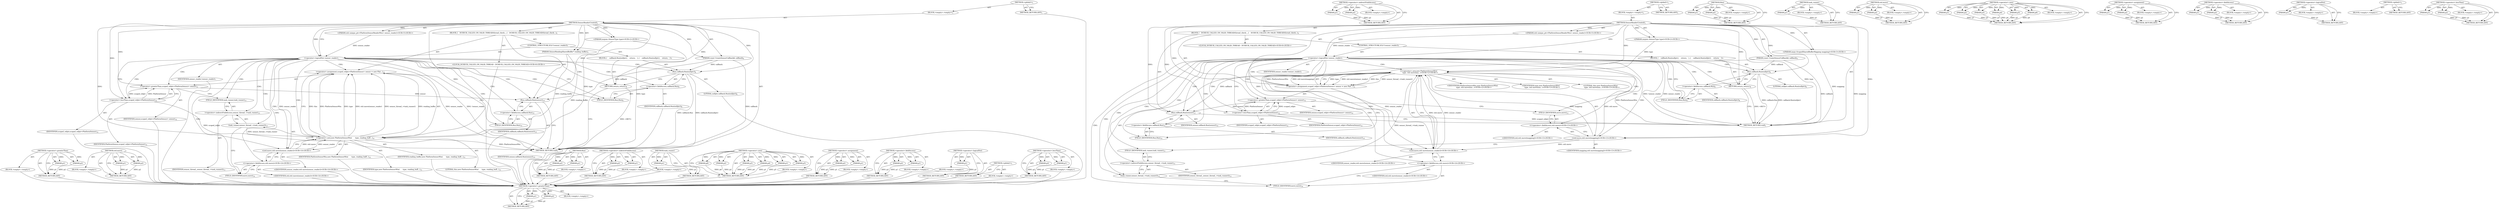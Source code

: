 digraph "&lt;operator&gt;.lessThan" {
vulnerable_102 [label=<(METHOD,&lt;operator&gt;.greaterThan)>];
vulnerable_103 [label=<(PARAM,p1)>];
vulnerable_104 [label=<(PARAM,p2)>];
vulnerable_105 [label=<(BLOCK,&lt;empty&gt;,&lt;empty&gt;)>];
vulnerable_106 [label=<(METHOD_RETURN,ANY)>];
vulnerable_130 [label=<(METHOD,&lt;operator&gt;.indirectFieldAccess)>];
vulnerable_131 [label=<(PARAM,p1)>];
vulnerable_132 [label=<(PARAM,p2)>];
vulnerable_133 [label=<(BLOCK,&lt;empty&gt;,&lt;empty&gt;)>];
vulnerable_134 [label=<(METHOD_RETURN,ANY)>];
vulnerable_6 [label=<(METHOD,&lt;global&gt;)<SUB>1</SUB>>];
vulnerable_7 [label=<(BLOCK,&lt;empty&gt;,&lt;empty&gt;)<SUB>1</SUB>>];
vulnerable_8 [label=<(METHOD,SensorReaderCreated)<SUB>1</SUB>>];
vulnerable_9 [label="<(PARAM,mojom::SensorType type)<SUB>2</SUB>>"];
vulnerable_10 [label="<(PARAM,mojo::ScopedSharedBufferMapping mapping)<SUB>3</SUB>>"];
vulnerable_11 [label=<(PARAM,const CreateSensorCallback&amp; callback)<SUB>4</SUB>>];
vulnerable_12 [label="<(PARAM,std::unique_ptr&lt;PlatformSensorReaderWin&gt; sensor_reader)<SUB>5</SUB>>"];
vulnerable_13 [label=<(BLOCK,{
   DCHECK_CALLED_ON_VALID_THREAD(thread_check...,{
   DCHECK_CALLED_ON_VALID_THREAD(thread_check...)<SUB>5</SUB>>];
vulnerable_14 [label="<(LOCAL,DCHECK_CALLED_ON_VALID_THREAD : DCHECK_CALLED_ON_VALID_THREAD)<SUB>6</SUB>>"];
vulnerable_15 [label=<(CONTROL_STRUCTURE,IF,if (!sensor_reader))<SUB>7</SUB>>];
vulnerable_16 [label=<(&lt;operator&gt;.logicalNot,!sensor_reader)<SUB>7</SUB>>];
vulnerable_17 [label=<(IDENTIFIER,sensor_reader,!sensor_reader)<SUB>7</SUB>>];
vulnerable_18 [label=<(BLOCK,{
    callback.Run(nullptr);
    return;
   },{
    callback.Run(nullptr);
    return;
   })<SUB>7</SUB>>];
vulnerable_19 [label=<(Run,callback.Run(nullptr))<SUB>8</SUB>>];
vulnerable_20 [label=<(&lt;operator&gt;.fieldAccess,callback.Run)<SUB>8</SUB>>];
vulnerable_21 [label=<(IDENTIFIER,callback,callback.Run(nullptr))<SUB>8</SUB>>];
vulnerable_22 [label=<(FIELD_IDENTIFIER,Run,Run)<SUB>8</SUB>>];
vulnerable_23 [label=<(LITERAL,nullptr,callback.Run(nullptr))<SUB>8</SUB>>];
vulnerable_24 [label=<(RETURN,return;,return;)<SUB>9</SUB>>];
vulnerable_25 [label=<(&lt;operator&gt;.assignment,scoped_refptr&lt;PlatformSensor&gt; sensor = new Plat...)<SUB>12</SUB>>];
vulnerable_26 [label=<(&lt;operator&gt;.greaterThan,scoped_refptr&lt;PlatformSensor&gt; sensor)<SUB>12</SUB>>];
vulnerable_27 [label=<(&lt;operator&gt;.lessThan,scoped_refptr&lt;PlatformSensor)<SUB>12</SUB>>];
vulnerable_28 [label=<(IDENTIFIER,scoped_refptr,scoped_refptr&lt;PlatformSensor)<SUB>12</SUB>>];
vulnerable_29 [label=<(IDENTIFIER,PlatformSensor,scoped_refptr&lt;PlatformSensor)<SUB>12</SUB>>];
vulnerable_30 [label=<(IDENTIFIER,sensor,scoped_refptr&lt;PlatformSensor&gt; sensor)<SUB>12</SUB>>];
vulnerable_31 [label="<(&lt;operator&gt;.new,new PlatformSensorWin(
      type, std::move(ma...)<SUB>12</SUB>>"];
vulnerable_32 [label="<(IDENTIFIER,PlatformSensorWin,new PlatformSensorWin(
      type, std::move(ma...)<SUB>12</SUB>>"];
vulnerable_33 [label="<(IDENTIFIER,type,new PlatformSensorWin(
      type, std::move(ma...)<SUB>13</SUB>>"];
vulnerable_34 [label="<(std.move,std::move(mapping))<SUB>13</SUB>>"];
vulnerable_35 [label="<(&lt;operator&gt;.fieldAccess,std::move)<SUB>13</SUB>>"];
vulnerable_36 [label="<(IDENTIFIER,std,std::move(mapping))<SUB>13</SUB>>"];
vulnerable_37 [label=<(FIELD_IDENTIFIER,move,move)<SUB>13</SUB>>];
vulnerable_38 [label="<(IDENTIFIER,mapping,std::move(mapping))<SUB>13</SUB>>"];
vulnerable_39 [label="<(LITERAL,this,new PlatformSensorWin(
      type, std::move(ma...)<SUB>13</SUB>>"];
vulnerable_40 [label=<(task_runner,sensor_thread_-&gt;task_runner())<SUB>13</SUB>>];
vulnerable_41 [label=<(&lt;operator&gt;.indirectFieldAccess,sensor_thread_-&gt;task_runner)<SUB>13</SUB>>];
vulnerable_42 [label=<(IDENTIFIER,sensor_thread_,sensor_thread_-&gt;task_runner())<SUB>13</SUB>>];
vulnerable_43 [label=<(FIELD_IDENTIFIER,task_runner,task_runner)<SUB>13</SUB>>];
vulnerable_44 [label="<(std.move,std::move(sensor_reader))<SUB>14</SUB>>"];
vulnerable_45 [label="<(&lt;operator&gt;.fieldAccess,std::move)<SUB>14</SUB>>"];
vulnerable_46 [label="<(IDENTIFIER,std,std::move(sensor_reader))<SUB>14</SUB>>"];
vulnerable_47 [label=<(FIELD_IDENTIFIER,move,move)<SUB>14</SUB>>];
vulnerable_48 [label="<(IDENTIFIER,sensor_reader,std::move(sensor_reader))<SUB>14</SUB>>"];
vulnerable_49 [label=<(Run,callback.Run(sensor))<SUB>15</SUB>>];
vulnerable_50 [label=<(&lt;operator&gt;.fieldAccess,callback.Run)<SUB>15</SUB>>];
vulnerable_51 [label=<(IDENTIFIER,callback,callback.Run(sensor))<SUB>15</SUB>>];
vulnerable_52 [label=<(FIELD_IDENTIFIER,Run,Run)<SUB>15</SUB>>];
vulnerable_53 [label=<(IDENTIFIER,sensor,callback.Run(sensor))<SUB>15</SUB>>];
vulnerable_54 [label=<(METHOD_RETURN,void)<SUB>1</SUB>>];
vulnerable_56 [label=<(METHOD_RETURN,ANY)<SUB>1</SUB>>];
vulnerable_87 [label=<(METHOD,Run)>];
vulnerable_88 [label=<(PARAM,p1)>];
vulnerable_89 [label=<(PARAM,p2)>];
vulnerable_90 [label=<(BLOCK,&lt;empty&gt;,&lt;empty&gt;)>];
vulnerable_91 [label=<(METHOD_RETURN,ANY)>];
vulnerable_126 [label=<(METHOD,task_runner)>];
vulnerable_127 [label=<(PARAM,p1)>];
vulnerable_128 [label=<(BLOCK,&lt;empty&gt;,&lt;empty&gt;)>];
vulnerable_129 [label=<(METHOD_RETURN,ANY)>];
vulnerable_121 [label=<(METHOD,std.move)>];
vulnerable_122 [label=<(PARAM,p1)>];
vulnerable_123 [label=<(PARAM,p2)>];
vulnerable_124 [label=<(BLOCK,&lt;empty&gt;,&lt;empty&gt;)>];
vulnerable_125 [label=<(METHOD_RETURN,ANY)>];
vulnerable_112 [label=<(METHOD,&lt;operator&gt;.new)>];
vulnerable_113 [label=<(PARAM,p1)>];
vulnerable_114 [label=<(PARAM,p2)>];
vulnerable_115 [label=<(PARAM,p3)>];
vulnerable_116 [label=<(PARAM,p4)>];
vulnerable_117 [label=<(PARAM,p5)>];
vulnerable_118 [label=<(PARAM,p6)>];
vulnerable_119 [label=<(BLOCK,&lt;empty&gt;,&lt;empty&gt;)>];
vulnerable_120 [label=<(METHOD_RETURN,ANY)>];
vulnerable_97 [label=<(METHOD,&lt;operator&gt;.assignment)>];
vulnerable_98 [label=<(PARAM,p1)>];
vulnerable_99 [label=<(PARAM,p2)>];
vulnerable_100 [label=<(BLOCK,&lt;empty&gt;,&lt;empty&gt;)>];
vulnerable_101 [label=<(METHOD_RETURN,ANY)>];
vulnerable_92 [label=<(METHOD,&lt;operator&gt;.fieldAccess)>];
vulnerable_93 [label=<(PARAM,p1)>];
vulnerable_94 [label=<(PARAM,p2)>];
vulnerable_95 [label=<(BLOCK,&lt;empty&gt;,&lt;empty&gt;)>];
vulnerable_96 [label=<(METHOD_RETURN,ANY)>];
vulnerable_83 [label=<(METHOD,&lt;operator&gt;.logicalNot)>];
vulnerable_84 [label=<(PARAM,p1)>];
vulnerable_85 [label=<(BLOCK,&lt;empty&gt;,&lt;empty&gt;)>];
vulnerable_86 [label=<(METHOD_RETURN,ANY)>];
vulnerable_77 [label=<(METHOD,&lt;global&gt;)<SUB>1</SUB>>];
vulnerable_78 [label=<(BLOCK,&lt;empty&gt;,&lt;empty&gt;)>];
vulnerable_79 [label=<(METHOD_RETURN,ANY)>];
vulnerable_107 [label=<(METHOD,&lt;operator&gt;.lessThan)>];
vulnerable_108 [label=<(PARAM,p1)>];
vulnerable_109 [label=<(PARAM,p2)>];
vulnerable_110 [label=<(BLOCK,&lt;empty&gt;,&lt;empty&gt;)>];
vulnerable_111 [label=<(METHOD_RETURN,ANY)>];
fixed_98 [label=<(METHOD,&lt;operator&gt;.greaterThan)>];
fixed_99 [label=<(PARAM,p1)>];
fixed_100 [label=<(PARAM,p2)>];
fixed_101 [label=<(BLOCK,&lt;empty&gt;,&lt;empty&gt;)>];
fixed_102 [label=<(METHOD_RETURN,ANY)>];
fixed_126 [label=<(METHOD,std.move)>];
fixed_127 [label=<(PARAM,p1)>];
fixed_128 [label=<(PARAM,p2)>];
fixed_129 [label=<(BLOCK,&lt;empty&gt;,&lt;empty&gt;)>];
fixed_130 [label=<(METHOD_RETURN,ANY)>];
fixed_6 [label=<(METHOD,&lt;global&gt;)<SUB>1</SUB>>];
fixed_7 [label=<(BLOCK,&lt;empty&gt;,&lt;empty&gt;)<SUB>1</SUB>>];
fixed_8 [label=<(METHOD,SensorReaderCreated)<SUB>1</SUB>>];
fixed_9 [label="<(PARAM,mojom::SensorType type)<SUB>2</SUB>>"];
fixed_10 [label=<(PARAM,SensorReadingSharedBuffer* reading_buffer)<SUB>3</SUB>>];
fixed_11 [label=<(PARAM,const CreateSensorCallback&amp; callback)<SUB>4</SUB>>];
fixed_12 [label="<(PARAM,std::unique_ptr&lt;PlatformSensorReaderWin&gt; sensor_reader)<SUB>5</SUB>>"];
fixed_13 [label=<(BLOCK,{
   DCHECK_CALLED_ON_VALID_THREAD(thread_check...,{
   DCHECK_CALLED_ON_VALID_THREAD(thread_check...)<SUB>5</SUB>>];
fixed_14 [label="<(LOCAL,DCHECK_CALLED_ON_VALID_THREAD : DCHECK_CALLED_ON_VALID_THREAD)<SUB>6</SUB>>"];
fixed_15 [label=<(CONTROL_STRUCTURE,IF,if (!sensor_reader))<SUB>7</SUB>>];
fixed_16 [label=<(&lt;operator&gt;.logicalNot,!sensor_reader)<SUB>7</SUB>>];
fixed_17 [label=<(IDENTIFIER,sensor_reader,!sensor_reader)<SUB>7</SUB>>];
fixed_18 [label=<(BLOCK,{
    callback.Run(nullptr);
    return;
   },{
    callback.Run(nullptr);
    return;
   })<SUB>7</SUB>>];
fixed_19 [label=<(Run,callback.Run(nullptr))<SUB>8</SUB>>];
fixed_20 [label=<(&lt;operator&gt;.fieldAccess,callback.Run)<SUB>8</SUB>>];
fixed_21 [label=<(IDENTIFIER,callback,callback.Run(nullptr))<SUB>8</SUB>>];
fixed_22 [label=<(FIELD_IDENTIFIER,Run,Run)<SUB>8</SUB>>];
fixed_23 [label=<(LITERAL,nullptr,callback.Run(nullptr))<SUB>8</SUB>>];
fixed_24 [label=<(RETURN,return;,return;)<SUB>9</SUB>>];
fixed_25 [label=<(&lt;operator&gt;.assignment,scoped_refptr&lt;PlatformSensor&gt; sensor = new Plat...)<SUB>12</SUB>>];
fixed_26 [label=<(&lt;operator&gt;.greaterThan,scoped_refptr&lt;PlatformSensor&gt; sensor)<SUB>12</SUB>>];
fixed_27 [label=<(&lt;operator&gt;.lessThan,scoped_refptr&lt;PlatformSensor)<SUB>12</SUB>>];
fixed_28 [label=<(IDENTIFIER,scoped_refptr,scoped_refptr&lt;PlatformSensor)<SUB>12</SUB>>];
fixed_29 [label=<(IDENTIFIER,PlatformSensor,scoped_refptr&lt;PlatformSensor)<SUB>12</SUB>>];
fixed_30 [label=<(IDENTIFIER,sensor,scoped_refptr&lt;PlatformSensor&gt; sensor)<SUB>12</SUB>>];
fixed_31 [label=<(&lt;operator&gt;.new,new PlatformSensorWin(
      type, reading_buff...)<SUB>12</SUB>>];
fixed_32 [label=<(IDENTIFIER,PlatformSensorWin,new PlatformSensorWin(
      type, reading_buff...)<SUB>12</SUB>>];
fixed_33 [label=<(IDENTIFIER,type,new PlatformSensorWin(
      type, reading_buff...)<SUB>13</SUB>>];
fixed_34 [label=<(IDENTIFIER,reading_buffer,new PlatformSensorWin(
      type, reading_buff...)<SUB>13</SUB>>];
fixed_35 [label=<(LITERAL,this,new PlatformSensorWin(
      type, reading_buff...)<SUB>13</SUB>>];
fixed_36 [label=<(task_runner,sensor_thread_-&gt;task_runner())<SUB>13</SUB>>];
fixed_37 [label=<(&lt;operator&gt;.indirectFieldAccess,sensor_thread_-&gt;task_runner)<SUB>13</SUB>>];
fixed_38 [label=<(IDENTIFIER,sensor_thread_,sensor_thread_-&gt;task_runner())<SUB>13</SUB>>];
fixed_39 [label=<(FIELD_IDENTIFIER,task_runner,task_runner)<SUB>13</SUB>>];
fixed_40 [label="<(std.move,std::move(sensor_reader))<SUB>14</SUB>>"];
fixed_41 [label="<(&lt;operator&gt;.fieldAccess,std::move)<SUB>14</SUB>>"];
fixed_42 [label="<(IDENTIFIER,std,std::move(sensor_reader))<SUB>14</SUB>>"];
fixed_43 [label=<(FIELD_IDENTIFIER,move,move)<SUB>14</SUB>>];
fixed_44 [label="<(IDENTIFIER,sensor_reader,std::move(sensor_reader))<SUB>14</SUB>>"];
fixed_45 [label=<(Run,callback.Run(sensor))<SUB>15</SUB>>];
fixed_46 [label=<(&lt;operator&gt;.fieldAccess,callback.Run)<SUB>15</SUB>>];
fixed_47 [label=<(IDENTIFIER,callback,callback.Run(sensor))<SUB>15</SUB>>];
fixed_48 [label=<(FIELD_IDENTIFIER,Run,Run)<SUB>15</SUB>>];
fixed_49 [label=<(IDENTIFIER,sensor,callback.Run(sensor))<SUB>15</SUB>>];
fixed_50 [label=<(METHOD_RETURN,void)<SUB>1</SUB>>];
fixed_52 [label=<(METHOD_RETURN,ANY)<SUB>1</SUB>>];
fixed_83 [label=<(METHOD,Run)>];
fixed_84 [label=<(PARAM,p1)>];
fixed_85 [label=<(PARAM,p2)>];
fixed_86 [label=<(BLOCK,&lt;empty&gt;,&lt;empty&gt;)>];
fixed_87 [label=<(METHOD_RETURN,ANY)>];
fixed_121 [label=<(METHOD,&lt;operator&gt;.indirectFieldAccess)>];
fixed_122 [label=<(PARAM,p1)>];
fixed_123 [label=<(PARAM,p2)>];
fixed_124 [label=<(BLOCK,&lt;empty&gt;,&lt;empty&gt;)>];
fixed_125 [label=<(METHOD_RETURN,ANY)>];
fixed_117 [label=<(METHOD,task_runner)>];
fixed_118 [label=<(PARAM,p1)>];
fixed_119 [label=<(BLOCK,&lt;empty&gt;,&lt;empty&gt;)>];
fixed_120 [label=<(METHOD_RETURN,ANY)>];
fixed_108 [label=<(METHOD,&lt;operator&gt;.new)>];
fixed_109 [label=<(PARAM,p1)>];
fixed_110 [label=<(PARAM,p2)>];
fixed_111 [label=<(PARAM,p3)>];
fixed_112 [label=<(PARAM,p4)>];
fixed_113 [label=<(PARAM,p5)>];
fixed_114 [label=<(PARAM,p6)>];
fixed_115 [label=<(BLOCK,&lt;empty&gt;,&lt;empty&gt;)>];
fixed_116 [label=<(METHOD_RETURN,ANY)>];
fixed_93 [label=<(METHOD,&lt;operator&gt;.assignment)>];
fixed_94 [label=<(PARAM,p1)>];
fixed_95 [label=<(PARAM,p2)>];
fixed_96 [label=<(BLOCK,&lt;empty&gt;,&lt;empty&gt;)>];
fixed_97 [label=<(METHOD_RETURN,ANY)>];
fixed_88 [label=<(METHOD,&lt;operator&gt;.fieldAccess)>];
fixed_89 [label=<(PARAM,p1)>];
fixed_90 [label=<(PARAM,p2)>];
fixed_91 [label=<(BLOCK,&lt;empty&gt;,&lt;empty&gt;)>];
fixed_92 [label=<(METHOD_RETURN,ANY)>];
fixed_79 [label=<(METHOD,&lt;operator&gt;.logicalNot)>];
fixed_80 [label=<(PARAM,p1)>];
fixed_81 [label=<(BLOCK,&lt;empty&gt;,&lt;empty&gt;)>];
fixed_82 [label=<(METHOD_RETURN,ANY)>];
fixed_73 [label=<(METHOD,&lt;global&gt;)<SUB>1</SUB>>];
fixed_74 [label=<(BLOCK,&lt;empty&gt;,&lt;empty&gt;)>];
fixed_75 [label=<(METHOD_RETURN,ANY)>];
fixed_103 [label=<(METHOD,&lt;operator&gt;.lessThan)>];
fixed_104 [label=<(PARAM,p1)>];
fixed_105 [label=<(PARAM,p2)>];
fixed_106 [label=<(BLOCK,&lt;empty&gt;,&lt;empty&gt;)>];
fixed_107 [label=<(METHOD_RETURN,ANY)>];
vulnerable_102 -> vulnerable_103  [key=0, label="AST: "];
vulnerable_102 -> vulnerable_103  [key=1, label="DDG: "];
vulnerable_102 -> vulnerable_105  [key=0, label="AST: "];
vulnerable_102 -> vulnerable_104  [key=0, label="AST: "];
vulnerable_102 -> vulnerable_104  [key=1, label="DDG: "];
vulnerable_102 -> vulnerable_106  [key=0, label="AST: "];
vulnerable_102 -> vulnerable_106  [key=1, label="CFG: "];
vulnerable_103 -> vulnerable_106  [key=0, label="DDG: p1"];
vulnerable_104 -> vulnerable_106  [key=0, label="DDG: p2"];
vulnerable_130 -> vulnerable_131  [key=0, label="AST: "];
vulnerable_130 -> vulnerable_131  [key=1, label="DDG: "];
vulnerable_130 -> vulnerable_133  [key=0, label="AST: "];
vulnerable_130 -> vulnerable_132  [key=0, label="AST: "];
vulnerable_130 -> vulnerable_132  [key=1, label="DDG: "];
vulnerable_130 -> vulnerable_134  [key=0, label="AST: "];
vulnerable_130 -> vulnerable_134  [key=1, label="CFG: "];
vulnerable_131 -> vulnerable_134  [key=0, label="DDG: p1"];
vulnerable_132 -> vulnerable_134  [key=0, label="DDG: p2"];
vulnerable_6 -> vulnerable_7  [key=0, label="AST: "];
vulnerable_6 -> vulnerable_56  [key=0, label="AST: "];
vulnerable_6 -> vulnerable_56  [key=1, label="CFG: "];
vulnerable_7 -> vulnerable_8  [key=0, label="AST: "];
vulnerable_8 -> vulnerable_9  [key=0, label="AST: "];
vulnerable_8 -> vulnerable_9  [key=1, label="DDG: "];
vulnerable_8 -> vulnerable_10  [key=0, label="AST: "];
vulnerable_8 -> vulnerable_10  [key=1, label="DDG: "];
vulnerable_8 -> vulnerable_11  [key=0, label="AST: "];
vulnerable_8 -> vulnerable_11  [key=1, label="DDG: "];
vulnerable_8 -> vulnerable_12  [key=0, label="AST: "];
vulnerable_8 -> vulnerable_12  [key=1, label="DDG: "];
vulnerable_8 -> vulnerable_13  [key=0, label="AST: "];
vulnerable_8 -> vulnerable_54  [key=0, label="AST: "];
vulnerable_8 -> vulnerable_16  [key=0, label="CFG: "];
vulnerable_8 -> vulnerable_16  [key=1, label="DDG: "];
vulnerable_8 -> vulnerable_49  [key=0, label="DDG: "];
vulnerable_8 -> vulnerable_24  [key=0, label="DDG: "];
vulnerable_8 -> vulnerable_26  [key=0, label="DDG: "];
vulnerable_8 -> vulnerable_31  [key=0, label="DDG: "];
vulnerable_8 -> vulnerable_19  [key=0, label="DDG: "];
vulnerable_8 -> vulnerable_27  [key=0, label="DDG: "];
vulnerable_8 -> vulnerable_34  [key=0, label="DDG: "];
vulnerable_8 -> vulnerable_44  [key=0, label="DDG: "];
vulnerable_9 -> vulnerable_54  [key=0, label="DDG: type"];
vulnerable_9 -> vulnerable_31  [key=0, label="DDG: type"];
vulnerable_10 -> vulnerable_54  [key=0, label="DDG: mapping"];
vulnerable_10 -> vulnerable_34  [key=0, label="DDG: mapping"];
vulnerable_11 -> vulnerable_54  [key=0, label="DDG: callback"];
vulnerable_11 -> vulnerable_49  [key=0, label="DDG: callback"];
vulnerable_11 -> vulnerable_19  [key=0, label="DDG: callback"];
vulnerable_12 -> vulnerable_16  [key=0, label="DDG: sensor_reader"];
vulnerable_13 -> vulnerable_14  [key=0, label="AST: "];
vulnerable_13 -> vulnerable_15  [key=0, label="AST: "];
vulnerable_13 -> vulnerable_25  [key=0, label="AST: "];
vulnerable_13 -> vulnerable_49  [key=0, label="AST: "];
vulnerable_15 -> vulnerable_16  [key=0, label="AST: "];
vulnerable_15 -> vulnerable_18  [key=0, label="AST: "];
vulnerable_16 -> vulnerable_17  [key=0, label="AST: "];
vulnerable_16 -> vulnerable_22  [key=0, label="CFG: "];
vulnerable_16 -> vulnerable_22  [key=1, label="CDG: "];
vulnerable_16 -> vulnerable_27  [key=0, label="CFG: "];
vulnerable_16 -> vulnerable_27  [key=1, label="CDG: "];
vulnerable_16 -> vulnerable_54  [key=0, label="DDG: sensor_reader"];
vulnerable_16 -> vulnerable_54  [key=1, label="DDG: !sensor_reader"];
vulnerable_16 -> vulnerable_44  [key=0, label="DDG: sensor_reader"];
vulnerable_16 -> vulnerable_44  [key=1, label="CDG: "];
vulnerable_16 -> vulnerable_24  [key=0, label="CDG: "];
vulnerable_16 -> vulnerable_47  [key=0, label="CDG: "];
vulnerable_16 -> vulnerable_34  [key=0, label="CDG: "];
vulnerable_16 -> vulnerable_49  [key=0, label="CDG: "];
vulnerable_16 -> vulnerable_26  [key=0, label="CDG: "];
vulnerable_16 -> vulnerable_19  [key=0, label="CDG: "];
vulnerable_16 -> vulnerable_52  [key=0, label="CDG: "];
vulnerable_16 -> vulnerable_37  [key=0, label="CDG: "];
vulnerable_16 -> vulnerable_20  [key=0, label="CDG: "];
vulnerable_16 -> vulnerable_25  [key=0, label="CDG: "];
vulnerable_16 -> vulnerable_41  [key=0, label="CDG: "];
vulnerable_16 -> vulnerable_45  [key=0, label="CDG: "];
vulnerable_16 -> vulnerable_40  [key=0, label="CDG: "];
vulnerable_16 -> vulnerable_50  [key=0, label="CDG: "];
vulnerable_16 -> vulnerable_35  [key=0, label="CDG: "];
vulnerable_16 -> vulnerable_31  [key=0, label="CDG: "];
vulnerable_16 -> vulnerable_43  [key=0, label="CDG: "];
vulnerable_18 -> vulnerable_19  [key=0, label="AST: "];
vulnerable_18 -> vulnerable_24  [key=0, label="AST: "];
vulnerable_19 -> vulnerable_20  [key=0, label="AST: "];
vulnerable_19 -> vulnerable_23  [key=0, label="AST: "];
vulnerable_19 -> vulnerable_24  [key=0, label="CFG: "];
vulnerable_19 -> vulnerable_54  [key=0, label="DDG: callback.Run"];
vulnerable_19 -> vulnerable_54  [key=1, label="DDG: callback.Run(nullptr)"];
vulnerable_20 -> vulnerable_21  [key=0, label="AST: "];
vulnerable_20 -> vulnerable_22  [key=0, label="AST: "];
vulnerable_20 -> vulnerable_19  [key=0, label="CFG: "];
vulnerable_22 -> vulnerable_20  [key=0, label="CFG: "];
vulnerable_24 -> vulnerable_54  [key=0, label="CFG: "];
vulnerable_24 -> vulnerable_54  [key=1, label="DDG: &lt;RET&gt;"];
vulnerable_25 -> vulnerable_26  [key=0, label="AST: "];
vulnerable_25 -> vulnerable_31  [key=0, label="AST: "];
vulnerable_25 -> vulnerable_52  [key=0, label="CFG: "];
vulnerable_26 -> vulnerable_27  [key=0, label="AST: "];
vulnerable_26 -> vulnerable_30  [key=0, label="AST: "];
vulnerable_26 -> vulnerable_37  [key=0, label="CFG: "];
vulnerable_26 -> vulnerable_49  [key=0, label="DDG: sensor"];
vulnerable_27 -> vulnerable_28  [key=0, label="AST: "];
vulnerable_27 -> vulnerable_29  [key=0, label="AST: "];
vulnerable_27 -> vulnerable_26  [key=0, label="CFG: "];
vulnerable_27 -> vulnerable_26  [key=1, label="DDG: scoped_refptr"];
vulnerable_27 -> vulnerable_26  [key=2, label="DDG: PlatformSensor"];
vulnerable_27 -> vulnerable_54  [key=0, label="DDG: scoped_refptr"];
vulnerable_31 -> vulnerable_32  [key=0, label="AST: "];
vulnerable_31 -> vulnerable_33  [key=0, label="AST: "];
vulnerable_31 -> vulnerable_34  [key=0, label="AST: "];
vulnerable_31 -> vulnerable_39  [key=0, label="AST: "];
vulnerable_31 -> vulnerable_40  [key=0, label="AST: "];
vulnerable_31 -> vulnerable_44  [key=0, label="AST: "];
vulnerable_31 -> vulnerable_25  [key=0, label="CFG: "];
vulnerable_31 -> vulnerable_25  [key=1, label="DDG: type"];
vulnerable_31 -> vulnerable_25  [key=2, label="DDG: std::move(sensor_reader)"];
vulnerable_31 -> vulnerable_25  [key=3, label="DDG: this"];
vulnerable_31 -> vulnerable_25  [key=4, label="DDG: sensor_thread_-&gt;task_runner()"];
vulnerable_31 -> vulnerable_25  [key=5, label="DDG: PlatformSensorWin"];
vulnerable_31 -> vulnerable_25  [key=6, label="DDG: std::move(mapping)"];
vulnerable_31 -> vulnerable_54  [key=0, label="DDG: PlatformSensorWin"];
vulnerable_34 -> vulnerable_35  [key=0, label="AST: "];
vulnerable_34 -> vulnerable_38  [key=0, label="AST: "];
vulnerable_34 -> vulnerable_43  [key=0, label="CFG: "];
vulnerable_34 -> vulnerable_31  [key=0, label="DDG: std::move"];
vulnerable_34 -> vulnerable_31  [key=1, label="DDG: mapping"];
vulnerable_34 -> vulnerable_44  [key=0, label="DDG: std::move"];
vulnerable_35 -> vulnerable_36  [key=0, label="AST: "];
vulnerable_35 -> vulnerable_37  [key=0, label="AST: "];
vulnerable_35 -> vulnerable_34  [key=0, label="CFG: "];
vulnerable_37 -> vulnerable_35  [key=0, label="CFG: "];
vulnerable_40 -> vulnerable_41  [key=0, label="AST: "];
vulnerable_40 -> vulnerable_47  [key=0, label="CFG: "];
vulnerable_40 -> vulnerable_31  [key=0, label="DDG: sensor_thread_-&gt;task_runner"];
vulnerable_41 -> vulnerable_42  [key=0, label="AST: "];
vulnerable_41 -> vulnerable_43  [key=0, label="AST: "];
vulnerable_41 -> vulnerable_40  [key=0, label="CFG: "];
vulnerable_43 -> vulnerable_41  [key=0, label="CFG: "];
vulnerable_44 -> vulnerable_45  [key=0, label="AST: "];
vulnerable_44 -> vulnerable_48  [key=0, label="AST: "];
vulnerable_44 -> vulnerable_31  [key=0, label="CFG: "];
vulnerable_44 -> vulnerable_31  [key=1, label="DDG: std::move"];
vulnerable_44 -> vulnerable_31  [key=2, label="DDG: sensor_reader"];
vulnerable_45 -> vulnerable_46  [key=0, label="AST: "];
vulnerable_45 -> vulnerable_47  [key=0, label="AST: "];
vulnerable_45 -> vulnerable_44  [key=0, label="CFG: "];
vulnerable_47 -> vulnerable_45  [key=0, label="CFG: "];
vulnerable_49 -> vulnerable_50  [key=0, label="AST: "];
vulnerable_49 -> vulnerable_53  [key=0, label="AST: "];
vulnerable_49 -> vulnerable_54  [key=0, label="CFG: "];
vulnerable_50 -> vulnerable_51  [key=0, label="AST: "];
vulnerable_50 -> vulnerable_52  [key=0, label="AST: "];
vulnerable_50 -> vulnerable_49  [key=0, label="CFG: "];
vulnerable_52 -> vulnerable_50  [key=0, label="CFG: "];
vulnerable_87 -> vulnerable_88  [key=0, label="AST: "];
vulnerable_87 -> vulnerable_88  [key=1, label="DDG: "];
vulnerable_87 -> vulnerable_90  [key=0, label="AST: "];
vulnerable_87 -> vulnerable_89  [key=0, label="AST: "];
vulnerable_87 -> vulnerable_89  [key=1, label="DDG: "];
vulnerable_87 -> vulnerable_91  [key=0, label="AST: "];
vulnerable_87 -> vulnerable_91  [key=1, label="CFG: "];
vulnerable_88 -> vulnerable_91  [key=0, label="DDG: p1"];
vulnerable_89 -> vulnerable_91  [key=0, label="DDG: p2"];
vulnerable_126 -> vulnerable_127  [key=0, label="AST: "];
vulnerable_126 -> vulnerable_127  [key=1, label="DDG: "];
vulnerable_126 -> vulnerable_128  [key=0, label="AST: "];
vulnerable_126 -> vulnerable_129  [key=0, label="AST: "];
vulnerable_126 -> vulnerable_129  [key=1, label="CFG: "];
vulnerable_127 -> vulnerable_129  [key=0, label="DDG: p1"];
vulnerable_121 -> vulnerable_122  [key=0, label="AST: "];
vulnerable_121 -> vulnerable_122  [key=1, label="DDG: "];
vulnerable_121 -> vulnerable_124  [key=0, label="AST: "];
vulnerable_121 -> vulnerable_123  [key=0, label="AST: "];
vulnerable_121 -> vulnerable_123  [key=1, label="DDG: "];
vulnerable_121 -> vulnerable_125  [key=0, label="AST: "];
vulnerable_121 -> vulnerable_125  [key=1, label="CFG: "];
vulnerable_122 -> vulnerable_125  [key=0, label="DDG: p1"];
vulnerable_123 -> vulnerable_125  [key=0, label="DDG: p2"];
vulnerable_112 -> vulnerable_113  [key=0, label="AST: "];
vulnerable_112 -> vulnerable_113  [key=1, label="DDG: "];
vulnerable_112 -> vulnerable_119  [key=0, label="AST: "];
vulnerable_112 -> vulnerable_114  [key=0, label="AST: "];
vulnerable_112 -> vulnerable_114  [key=1, label="DDG: "];
vulnerable_112 -> vulnerable_120  [key=0, label="AST: "];
vulnerable_112 -> vulnerable_120  [key=1, label="CFG: "];
vulnerable_112 -> vulnerable_115  [key=0, label="AST: "];
vulnerable_112 -> vulnerable_115  [key=1, label="DDG: "];
vulnerable_112 -> vulnerable_116  [key=0, label="AST: "];
vulnerable_112 -> vulnerable_116  [key=1, label="DDG: "];
vulnerable_112 -> vulnerable_117  [key=0, label="AST: "];
vulnerable_112 -> vulnerable_117  [key=1, label="DDG: "];
vulnerable_112 -> vulnerable_118  [key=0, label="AST: "];
vulnerable_112 -> vulnerable_118  [key=1, label="DDG: "];
vulnerable_113 -> vulnerable_120  [key=0, label="DDG: p1"];
vulnerable_114 -> vulnerable_120  [key=0, label="DDG: p2"];
vulnerable_115 -> vulnerable_120  [key=0, label="DDG: p3"];
vulnerable_116 -> vulnerable_120  [key=0, label="DDG: p4"];
vulnerable_117 -> vulnerable_120  [key=0, label="DDG: p5"];
vulnerable_118 -> vulnerable_120  [key=0, label="DDG: p6"];
vulnerable_97 -> vulnerable_98  [key=0, label="AST: "];
vulnerable_97 -> vulnerable_98  [key=1, label="DDG: "];
vulnerable_97 -> vulnerable_100  [key=0, label="AST: "];
vulnerable_97 -> vulnerable_99  [key=0, label="AST: "];
vulnerable_97 -> vulnerable_99  [key=1, label="DDG: "];
vulnerable_97 -> vulnerable_101  [key=0, label="AST: "];
vulnerable_97 -> vulnerable_101  [key=1, label="CFG: "];
vulnerable_98 -> vulnerable_101  [key=0, label="DDG: p1"];
vulnerable_99 -> vulnerable_101  [key=0, label="DDG: p2"];
vulnerable_92 -> vulnerable_93  [key=0, label="AST: "];
vulnerable_92 -> vulnerable_93  [key=1, label="DDG: "];
vulnerable_92 -> vulnerable_95  [key=0, label="AST: "];
vulnerable_92 -> vulnerable_94  [key=0, label="AST: "];
vulnerable_92 -> vulnerable_94  [key=1, label="DDG: "];
vulnerable_92 -> vulnerable_96  [key=0, label="AST: "];
vulnerable_92 -> vulnerable_96  [key=1, label="CFG: "];
vulnerable_93 -> vulnerable_96  [key=0, label="DDG: p1"];
vulnerable_94 -> vulnerable_96  [key=0, label="DDG: p2"];
vulnerable_83 -> vulnerable_84  [key=0, label="AST: "];
vulnerable_83 -> vulnerable_84  [key=1, label="DDG: "];
vulnerable_83 -> vulnerable_85  [key=0, label="AST: "];
vulnerable_83 -> vulnerable_86  [key=0, label="AST: "];
vulnerable_83 -> vulnerable_86  [key=1, label="CFG: "];
vulnerable_84 -> vulnerable_86  [key=0, label="DDG: p1"];
vulnerable_77 -> vulnerable_78  [key=0, label="AST: "];
vulnerable_77 -> vulnerable_79  [key=0, label="AST: "];
vulnerable_77 -> vulnerable_79  [key=1, label="CFG: "];
vulnerable_107 -> vulnerable_108  [key=0, label="AST: "];
vulnerable_107 -> vulnerable_108  [key=1, label="DDG: "];
vulnerable_107 -> vulnerable_110  [key=0, label="AST: "];
vulnerable_107 -> vulnerable_109  [key=0, label="AST: "];
vulnerable_107 -> vulnerable_109  [key=1, label="DDG: "];
vulnerable_107 -> vulnerable_111  [key=0, label="AST: "];
vulnerable_107 -> vulnerable_111  [key=1, label="CFG: "];
vulnerable_108 -> vulnerable_111  [key=0, label="DDG: p1"];
vulnerable_109 -> vulnerable_111  [key=0, label="DDG: p2"];
fixed_98 -> fixed_99  [key=0, label="AST: "];
fixed_98 -> fixed_99  [key=1, label="DDG: "];
fixed_98 -> fixed_101  [key=0, label="AST: "];
fixed_98 -> fixed_100  [key=0, label="AST: "];
fixed_98 -> fixed_100  [key=1, label="DDG: "];
fixed_98 -> fixed_102  [key=0, label="AST: "];
fixed_98 -> fixed_102  [key=1, label="CFG: "];
fixed_99 -> fixed_102  [key=0, label="DDG: p1"];
fixed_100 -> fixed_102  [key=0, label="DDG: p2"];
fixed_101 -> vulnerable_102  [key=0];
fixed_102 -> vulnerable_102  [key=0];
fixed_126 -> fixed_127  [key=0, label="AST: "];
fixed_126 -> fixed_127  [key=1, label="DDG: "];
fixed_126 -> fixed_129  [key=0, label="AST: "];
fixed_126 -> fixed_128  [key=0, label="AST: "];
fixed_126 -> fixed_128  [key=1, label="DDG: "];
fixed_126 -> fixed_130  [key=0, label="AST: "];
fixed_126 -> fixed_130  [key=1, label="CFG: "];
fixed_127 -> fixed_130  [key=0, label="DDG: p1"];
fixed_128 -> fixed_130  [key=0, label="DDG: p2"];
fixed_129 -> vulnerable_102  [key=0];
fixed_130 -> vulnerable_102  [key=0];
fixed_6 -> fixed_7  [key=0, label="AST: "];
fixed_6 -> fixed_52  [key=0, label="AST: "];
fixed_6 -> fixed_52  [key=1, label="CFG: "];
fixed_7 -> fixed_8  [key=0, label="AST: "];
fixed_8 -> fixed_9  [key=0, label="AST: "];
fixed_8 -> fixed_9  [key=1, label="DDG: "];
fixed_8 -> fixed_10  [key=0, label="AST: "];
fixed_8 -> fixed_10  [key=1, label="DDG: "];
fixed_8 -> fixed_11  [key=0, label="AST: "];
fixed_8 -> fixed_11  [key=1, label="DDG: "];
fixed_8 -> fixed_12  [key=0, label="AST: "];
fixed_8 -> fixed_12  [key=1, label="DDG: "];
fixed_8 -> fixed_13  [key=0, label="AST: "];
fixed_8 -> fixed_50  [key=0, label="AST: "];
fixed_8 -> fixed_16  [key=0, label="CFG: "];
fixed_8 -> fixed_16  [key=1, label="DDG: "];
fixed_8 -> fixed_45  [key=0, label="DDG: "];
fixed_8 -> fixed_24  [key=0, label="DDG: "];
fixed_8 -> fixed_26  [key=0, label="DDG: "];
fixed_8 -> fixed_31  [key=0, label="DDG: "];
fixed_8 -> fixed_19  [key=0, label="DDG: "];
fixed_8 -> fixed_27  [key=0, label="DDG: "];
fixed_8 -> fixed_40  [key=0, label="DDG: "];
fixed_9 -> fixed_50  [key=0, label="DDG: type"];
fixed_9 -> fixed_31  [key=0, label="DDG: type"];
fixed_10 -> fixed_50  [key=0, label="DDG: reading_buffer"];
fixed_10 -> fixed_31  [key=0, label="DDG: reading_buffer"];
fixed_11 -> fixed_50  [key=0, label="DDG: callback"];
fixed_11 -> fixed_45  [key=0, label="DDG: callback"];
fixed_11 -> fixed_19  [key=0, label="DDG: callback"];
fixed_12 -> fixed_16  [key=0, label="DDG: sensor_reader"];
fixed_13 -> fixed_14  [key=0, label="AST: "];
fixed_13 -> fixed_15  [key=0, label="AST: "];
fixed_13 -> fixed_25  [key=0, label="AST: "];
fixed_13 -> fixed_45  [key=0, label="AST: "];
fixed_14 -> vulnerable_102  [key=0];
fixed_15 -> fixed_16  [key=0, label="AST: "];
fixed_15 -> fixed_18  [key=0, label="AST: "];
fixed_16 -> fixed_17  [key=0, label="AST: "];
fixed_16 -> fixed_22  [key=0, label="CFG: "];
fixed_16 -> fixed_22  [key=1, label="CDG: "];
fixed_16 -> fixed_27  [key=0, label="CFG: "];
fixed_16 -> fixed_27  [key=1, label="CDG: "];
fixed_16 -> fixed_50  [key=0, label="DDG: sensor_reader"];
fixed_16 -> fixed_50  [key=1, label="DDG: !sensor_reader"];
fixed_16 -> fixed_40  [key=0, label="DDG: sensor_reader"];
fixed_16 -> fixed_40  [key=1, label="CDG: "];
fixed_16 -> fixed_24  [key=0, label="CDG: "];
fixed_16 -> fixed_48  [key=0, label="CDG: "];
fixed_16 -> fixed_26  [key=0, label="CDG: "];
fixed_16 -> fixed_19  [key=0, label="CDG: "];
fixed_16 -> fixed_36  [key=0, label="CDG: "];
fixed_16 -> fixed_37  [key=0, label="CDG: "];
fixed_16 -> fixed_46  [key=0, label="CDG: "];
fixed_16 -> fixed_20  [key=0, label="CDG: "];
fixed_16 -> fixed_25  [key=0, label="CDG: "];
fixed_16 -> fixed_41  [key=0, label="CDG: "];
fixed_16 -> fixed_45  [key=0, label="CDG: "];
fixed_16 -> fixed_39  [key=0, label="CDG: "];
fixed_16 -> fixed_31  [key=0, label="CDG: "];
fixed_16 -> fixed_43  [key=0, label="CDG: "];
fixed_17 -> vulnerable_102  [key=0];
fixed_18 -> fixed_19  [key=0, label="AST: "];
fixed_18 -> fixed_24  [key=0, label="AST: "];
fixed_19 -> fixed_20  [key=0, label="AST: "];
fixed_19 -> fixed_23  [key=0, label="AST: "];
fixed_19 -> fixed_24  [key=0, label="CFG: "];
fixed_19 -> fixed_50  [key=0, label="DDG: callback.Run"];
fixed_19 -> fixed_50  [key=1, label="DDG: callback.Run(nullptr)"];
fixed_20 -> fixed_21  [key=0, label="AST: "];
fixed_20 -> fixed_22  [key=0, label="AST: "];
fixed_20 -> fixed_19  [key=0, label="CFG: "];
fixed_21 -> vulnerable_102  [key=0];
fixed_22 -> fixed_20  [key=0, label="CFG: "];
fixed_23 -> vulnerable_102  [key=0];
fixed_24 -> fixed_50  [key=0, label="CFG: "];
fixed_24 -> fixed_50  [key=1, label="DDG: &lt;RET&gt;"];
fixed_25 -> fixed_26  [key=0, label="AST: "];
fixed_25 -> fixed_31  [key=0, label="AST: "];
fixed_25 -> fixed_48  [key=0, label="CFG: "];
fixed_26 -> fixed_27  [key=0, label="AST: "];
fixed_26 -> fixed_30  [key=0, label="AST: "];
fixed_26 -> fixed_39  [key=0, label="CFG: "];
fixed_26 -> fixed_45  [key=0, label="DDG: sensor"];
fixed_27 -> fixed_28  [key=0, label="AST: "];
fixed_27 -> fixed_29  [key=0, label="AST: "];
fixed_27 -> fixed_26  [key=0, label="CFG: "];
fixed_27 -> fixed_26  [key=1, label="DDG: scoped_refptr"];
fixed_27 -> fixed_26  [key=2, label="DDG: PlatformSensor"];
fixed_27 -> fixed_50  [key=0, label="DDG: scoped_refptr"];
fixed_28 -> vulnerable_102  [key=0];
fixed_29 -> vulnerable_102  [key=0];
fixed_30 -> vulnerable_102  [key=0];
fixed_31 -> fixed_32  [key=0, label="AST: "];
fixed_31 -> fixed_33  [key=0, label="AST: "];
fixed_31 -> fixed_34  [key=0, label="AST: "];
fixed_31 -> fixed_35  [key=0, label="AST: "];
fixed_31 -> fixed_36  [key=0, label="AST: "];
fixed_31 -> fixed_40  [key=0, label="AST: "];
fixed_31 -> fixed_25  [key=0, label="CFG: "];
fixed_31 -> fixed_25  [key=1, label="DDG: this"];
fixed_31 -> fixed_25  [key=2, label="DDG: type"];
fixed_31 -> fixed_25  [key=3, label="DDG: std::move(sensor_reader)"];
fixed_31 -> fixed_25  [key=4, label="DDG: sensor_thread_-&gt;task_runner()"];
fixed_31 -> fixed_25  [key=5, label="DDG: PlatformSensorWin"];
fixed_31 -> fixed_25  [key=6, label="DDG: reading_buffer"];
fixed_31 -> fixed_50  [key=0, label="DDG: PlatformSensorWin"];
fixed_32 -> vulnerable_102  [key=0];
fixed_33 -> vulnerable_102  [key=0];
fixed_34 -> vulnerable_102  [key=0];
fixed_35 -> vulnerable_102  [key=0];
fixed_36 -> fixed_37  [key=0, label="AST: "];
fixed_36 -> fixed_43  [key=0, label="CFG: "];
fixed_36 -> fixed_31  [key=0, label="DDG: sensor_thread_-&gt;task_runner"];
fixed_37 -> fixed_38  [key=0, label="AST: "];
fixed_37 -> fixed_39  [key=0, label="AST: "];
fixed_37 -> fixed_36  [key=0, label="CFG: "];
fixed_38 -> vulnerable_102  [key=0];
fixed_39 -> fixed_37  [key=0, label="CFG: "];
fixed_40 -> fixed_41  [key=0, label="AST: "];
fixed_40 -> fixed_44  [key=0, label="AST: "];
fixed_40 -> fixed_31  [key=0, label="CFG: "];
fixed_40 -> fixed_31  [key=1, label="DDG: std::move"];
fixed_40 -> fixed_31  [key=2, label="DDG: sensor_reader"];
fixed_41 -> fixed_42  [key=0, label="AST: "];
fixed_41 -> fixed_43  [key=0, label="AST: "];
fixed_41 -> fixed_40  [key=0, label="CFG: "];
fixed_42 -> vulnerable_102  [key=0];
fixed_43 -> fixed_41  [key=0, label="CFG: "];
fixed_44 -> vulnerable_102  [key=0];
fixed_45 -> fixed_46  [key=0, label="AST: "];
fixed_45 -> fixed_49  [key=0, label="AST: "];
fixed_45 -> fixed_50  [key=0, label="CFG: "];
fixed_46 -> fixed_47  [key=0, label="AST: "];
fixed_46 -> fixed_48  [key=0, label="AST: "];
fixed_46 -> fixed_45  [key=0, label="CFG: "];
fixed_47 -> vulnerable_102  [key=0];
fixed_48 -> fixed_46  [key=0, label="CFG: "];
fixed_49 -> vulnerable_102  [key=0];
fixed_50 -> vulnerable_102  [key=0];
fixed_52 -> vulnerable_102  [key=0];
fixed_83 -> fixed_84  [key=0, label="AST: "];
fixed_83 -> fixed_84  [key=1, label="DDG: "];
fixed_83 -> fixed_86  [key=0, label="AST: "];
fixed_83 -> fixed_85  [key=0, label="AST: "];
fixed_83 -> fixed_85  [key=1, label="DDG: "];
fixed_83 -> fixed_87  [key=0, label="AST: "];
fixed_83 -> fixed_87  [key=1, label="CFG: "];
fixed_84 -> fixed_87  [key=0, label="DDG: p1"];
fixed_85 -> fixed_87  [key=0, label="DDG: p2"];
fixed_86 -> vulnerable_102  [key=0];
fixed_87 -> vulnerable_102  [key=0];
fixed_121 -> fixed_122  [key=0, label="AST: "];
fixed_121 -> fixed_122  [key=1, label="DDG: "];
fixed_121 -> fixed_124  [key=0, label="AST: "];
fixed_121 -> fixed_123  [key=0, label="AST: "];
fixed_121 -> fixed_123  [key=1, label="DDG: "];
fixed_121 -> fixed_125  [key=0, label="AST: "];
fixed_121 -> fixed_125  [key=1, label="CFG: "];
fixed_122 -> fixed_125  [key=0, label="DDG: p1"];
fixed_123 -> fixed_125  [key=0, label="DDG: p2"];
fixed_124 -> vulnerable_102  [key=0];
fixed_125 -> vulnerable_102  [key=0];
fixed_117 -> fixed_118  [key=0, label="AST: "];
fixed_117 -> fixed_118  [key=1, label="DDG: "];
fixed_117 -> fixed_119  [key=0, label="AST: "];
fixed_117 -> fixed_120  [key=0, label="AST: "];
fixed_117 -> fixed_120  [key=1, label="CFG: "];
fixed_118 -> fixed_120  [key=0, label="DDG: p1"];
fixed_119 -> vulnerable_102  [key=0];
fixed_120 -> vulnerable_102  [key=0];
fixed_108 -> fixed_109  [key=0, label="AST: "];
fixed_108 -> fixed_109  [key=1, label="DDG: "];
fixed_108 -> fixed_115  [key=0, label="AST: "];
fixed_108 -> fixed_110  [key=0, label="AST: "];
fixed_108 -> fixed_110  [key=1, label="DDG: "];
fixed_108 -> fixed_116  [key=0, label="AST: "];
fixed_108 -> fixed_116  [key=1, label="CFG: "];
fixed_108 -> fixed_111  [key=0, label="AST: "];
fixed_108 -> fixed_111  [key=1, label="DDG: "];
fixed_108 -> fixed_112  [key=0, label="AST: "];
fixed_108 -> fixed_112  [key=1, label="DDG: "];
fixed_108 -> fixed_113  [key=0, label="AST: "];
fixed_108 -> fixed_113  [key=1, label="DDG: "];
fixed_108 -> fixed_114  [key=0, label="AST: "];
fixed_108 -> fixed_114  [key=1, label="DDG: "];
fixed_109 -> fixed_116  [key=0, label="DDG: p1"];
fixed_110 -> fixed_116  [key=0, label="DDG: p2"];
fixed_111 -> fixed_116  [key=0, label="DDG: p3"];
fixed_112 -> fixed_116  [key=0, label="DDG: p4"];
fixed_113 -> fixed_116  [key=0, label="DDG: p5"];
fixed_114 -> fixed_116  [key=0, label="DDG: p6"];
fixed_115 -> vulnerable_102  [key=0];
fixed_116 -> vulnerable_102  [key=0];
fixed_93 -> fixed_94  [key=0, label="AST: "];
fixed_93 -> fixed_94  [key=1, label="DDG: "];
fixed_93 -> fixed_96  [key=0, label="AST: "];
fixed_93 -> fixed_95  [key=0, label="AST: "];
fixed_93 -> fixed_95  [key=1, label="DDG: "];
fixed_93 -> fixed_97  [key=0, label="AST: "];
fixed_93 -> fixed_97  [key=1, label="CFG: "];
fixed_94 -> fixed_97  [key=0, label="DDG: p1"];
fixed_95 -> fixed_97  [key=0, label="DDG: p2"];
fixed_96 -> vulnerable_102  [key=0];
fixed_97 -> vulnerable_102  [key=0];
fixed_88 -> fixed_89  [key=0, label="AST: "];
fixed_88 -> fixed_89  [key=1, label="DDG: "];
fixed_88 -> fixed_91  [key=0, label="AST: "];
fixed_88 -> fixed_90  [key=0, label="AST: "];
fixed_88 -> fixed_90  [key=1, label="DDG: "];
fixed_88 -> fixed_92  [key=0, label="AST: "];
fixed_88 -> fixed_92  [key=1, label="CFG: "];
fixed_89 -> fixed_92  [key=0, label="DDG: p1"];
fixed_90 -> fixed_92  [key=0, label="DDG: p2"];
fixed_91 -> vulnerable_102  [key=0];
fixed_92 -> vulnerable_102  [key=0];
fixed_79 -> fixed_80  [key=0, label="AST: "];
fixed_79 -> fixed_80  [key=1, label="DDG: "];
fixed_79 -> fixed_81  [key=0, label="AST: "];
fixed_79 -> fixed_82  [key=0, label="AST: "];
fixed_79 -> fixed_82  [key=1, label="CFG: "];
fixed_80 -> fixed_82  [key=0, label="DDG: p1"];
fixed_81 -> vulnerable_102  [key=0];
fixed_82 -> vulnerable_102  [key=0];
fixed_73 -> fixed_74  [key=0, label="AST: "];
fixed_73 -> fixed_75  [key=0, label="AST: "];
fixed_73 -> fixed_75  [key=1, label="CFG: "];
fixed_74 -> vulnerable_102  [key=0];
fixed_75 -> vulnerable_102  [key=0];
fixed_103 -> fixed_104  [key=0, label="AST: "];
fixed_103 -> fixed_104  [key=1, label="DDG: "];
fixed_103 -> fixed_106  [key=0, label="AST: "];
fixed_103 -> fixed_105  [key=0, label="AST: "];
fixed_103 -> fixed_105  [key=1, label="DDG: "];
fixed_103 -> fixed_107  [key=0, label="AST: "];
fixed_103 -> fixed_107  [key=1, label="CFG: "];
fixed_104 -> fixed_107  [key=0, label="DDG: p1"];
fixed_105 -> fixed_107  [key=0, label="DDG: p2"];
fixed_106 -> vulnerable_102  [key=0];
fixed_107 -> vulnerable_102  [key=0];
}

